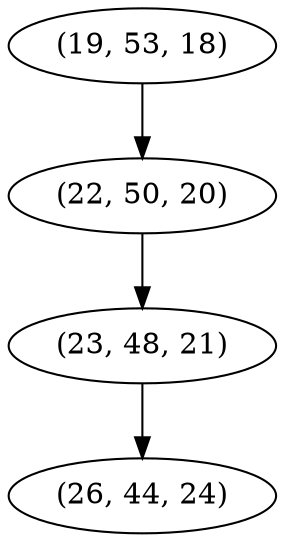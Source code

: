 digraph tree {
    "(19, 53, 18)";
    "(22, 50, 20)";
    "(23, 48, 21)";
    "(26, 44, 24)";
    "(19, 53, 18)" -> "(22, 50, 20)";
    "(22, 50, 20)" -> "(23, 48, 21)";
    "(23, 48, 21)" -> "(26, 44, 24)";
}
